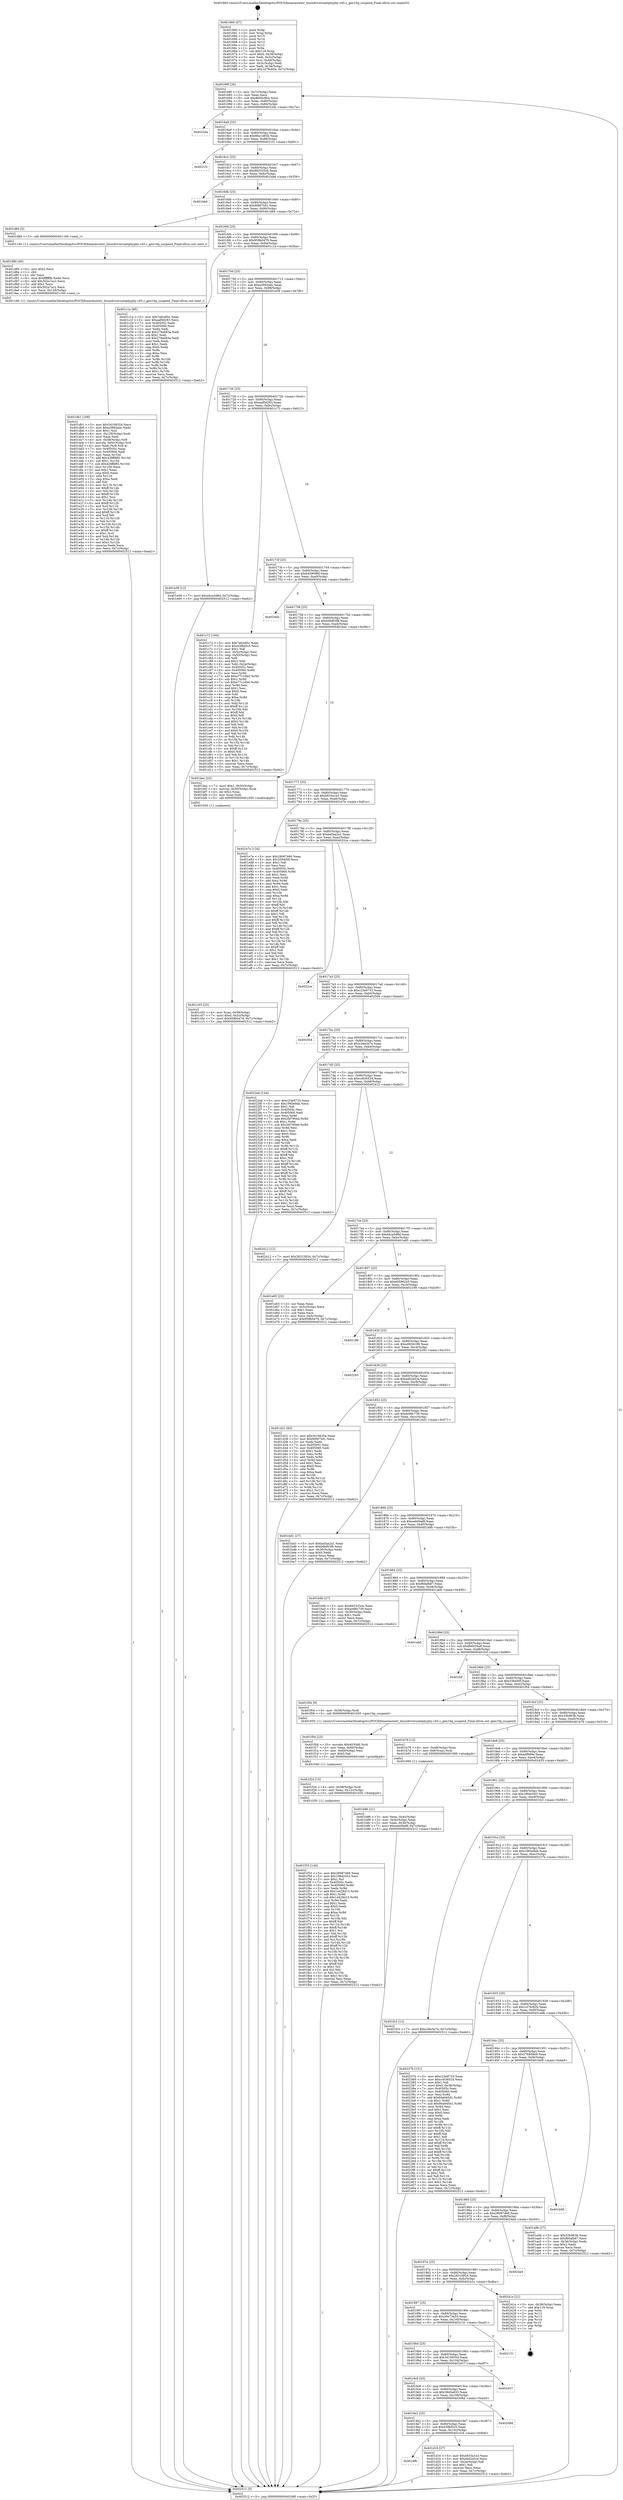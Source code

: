 digraph "0x401660" {
  label = "0x401660 (/mnt/c/Users/mathe/Desktop/tcc/POCII/binaries/extr_linuxdriversnetphyphy-c45.c_gen10g_suspend_Final-ollvm.out::main(0))"
  labelloc = "t"
  node[shape=record]

  Entry [label="",width=0.3,height=0.3,shape=circle,fillcolor=black,style=filled]
  "0x40168f" [label="{
     0x40168f [26]\l
     | [instrs]\l
     &nbsp;&nbsp;0x40168f \<+3\>: mov -0x7c(%rbp),%eax\l
     &nbsp;&nbsp;0x401692 \<+2\>: mov %eax,%ecx\l
     &nbsp;&nbsp;0x401694 \<+6\>: sub $0x8660c9b4,%ecx\l
     &nbsp;&nbsp;0x40169a \<+3\>: mov %eax,-0x80(%rbp)\l
     &nbsp;&nbsp;0x40169d \<+6\>: mov %ecx,-0x84(%rbp)\l
     &nbsp;&nbsp;0x4016a3 \<+6\>: je 00000000004022da \<main+0xc7a\>\l
  }"]
  "0x4022da" [label="{
     0x4022da\l
  }", style=dashed]
  "0x4016a9" [label="{
     0x4016a9 [25]\l
     | [instrs]\l
     &nbsp;&nbsp;0x4016a9 \<+5\>: jmp 00000000004016ae \<main+0x4e\>\l
     &nbsp;&nbsp;0x4016ae \<+3\>: mov -0x80(%rbp),%eax\l
     &nbsp;&nbsp;0x4016b1 \<+5\>: sub $0x86a1483b,%eax\l
     &nbsp;&nbsp;0x4016b6 \<+6\>: mov %eax,-0x88(%rbp)\l
     &nbsp;&nbsp;0x4016bc \<+6\>: je 00000000004021f1 \<main+0xb91\>\l
  }"]
  Exit [label="",width=0.3,height=0.3,shape=circle,fillcolor=black,style=filled,peripheries=2]
  "0x4021f1" [label="{
     0x4021f1\l
  }", style=dashed]
  "0x4016c2" [label="{
     0x4016c2 [25]\l
     | [instrs]\l
     &nbsp;&nbsp;0x4016c2 \<+5\>: jmp 00000000004016c7 \<main+0x67\>\l
     &nbsp;&nbsp;0x4016c7 \<+3\>: mov -0x80(%rbp),%eax\l
     &nbsp;&nbsp;0x4016ca \<+5\>: sub $0x893325cb,%eax\l
     &nbsp;&nbsp;0x4016cf \<+6\>: mov %eax,-0x8c(%rbp)\l
     &nbsp;&nbsp;0x4016d5 \<+6\>: je 0000000000401bb6 \<main+0x556\>\l
  }"]
  "0x401f33" [label="{
     0x401f33 [144]\l
     | [instrs]\l
     &nbsp;&nbsp;0x401f33 \<+5\>: mov $0x28087466,%eax\l
     &nbsp;&nbsp;0x401f38 \<+5\>: mov $0x186dc043,%esi\l
     &nbsp;&nbsp;0x401f3d \<+2\>: mov $0x1,%cl\l
     &nbsp;&nbsp;0x401f3f \<+7\>: mov 0x40505c,%edx\l
     &nbsp;&nbsp;0x401f46 \<+8\>: mov 0x405060,%r8d\l
     &nbsp;&nbsp;0x401f4e \<+3\>: mov %edx,%r9d\l
     &nbsp;&nbsp;0x401f51 \<+7\>: add $0x14428d15,%r9d\l
     &nbsp;&nbsp;0x401f58 \<+4\>: sub $0x1,%r9d\l
     &nbsp;&nbsp;0x401f5c \<+7\>: sub $0x14428d15,%r9d\l
     &nbsp;&nbsp;0x401f63 \<+4\>: imul %r9d,%edx\l
     &nbsp;&nbsp;0x401f67 \<+3\>: and $0x1,%edx\l
     &nbsp;&nbsp;0x401f6a \<+3\>: cmp $0x0,%edx\l
     &nbsp;&nbsp;0x401f6d \<+4\>: sete %r10b\l
     &nbsp;&nbsp;0x401f71 \<+4\>: cmp $0xa,%r8d\l
     &nbsp;&nbsp;0x401f75 \<+4\>: setl %r11b\l
     &nbsp;&nbsp;0x401f79 \<+3\>: mov %r10b,%bl\l
     &nbsp;&nbsp;0x401f7c \<+3\>: xor $0xff,%bl\l
     &nbsp;&nbsp;0x401f7f \<+3\>: mov %r11b,%r14b\l
     &nbsp;&nbsp;0x401f82 \<+4\>: xor $0xff,%r14b\l
     &nbsp;&nbsp;0x401f86 \<+3\>: xor $0x1,%cl\l
     &nbsp;&nbsp;0x401f89 \<+3\>: mov %bl,%r15b\l
     &nbsp;&nbsp;0x401f8c \<+4\>: and $0xff,%r15b\l
     &nbsp;&nbsp;0x401f90 \<+3\>: and %cl,%r10b\l
     &nbsp;&nbsp;0x401f93 \<+3\>: mov %r14b,%r12b\l
     &nbsp;&nbsp;0x401f96 \<+4\>: and $0xff,%r12b\l
     &nbsp;&nbsp;0x401f9a \<+3\>: and %cl,%r11b\l
     &nbsp;&nbsp;0x401f9d \<+3\>: or %r10b,%r15b\l
     &nbsp;&nbsp;0x401fa0 \<+3\>: or %r11b,%r12b\l
     &nbsp;&nbsp;0x401fa3 \<+3\>: xor %r12b,%r15b\l
     &nbsp;&nbsp;0x401fa6 \<+3\>: or %r14b,%bl\l
     &nbsp;&nbsp;0x401fa9 \<+3\>: xor $0xff,%bl\l
     &nbsp;&nbsp;0x401fac \<+3\>: or $0x1,%cl\l
     &nbsp;&nbsp;0x401faf \<+2\>: and %cl,%bl\l
     &nbsp;&nbsp;0x401fb1 \<+3\>: or %bl,%r15b\l
     &nbsp;&nbsp;0x401fb4 \<+4\>: test $0x1,%r15b\l
     &nbsp;&nbsp;0x401fb8 \<+3\>: cmovne %esi,%eax\l
     &nbsp;&nbsp;0x401fbb \<+3\>: mov %eax,-0x7c(%rbp)\l
     &nbsp;&nbsp;0x401fbe \<+5\>: jmp 0000000000402512 \<main+0xeb2\>\l
  }"]
  "0x401bb6" [label="{
     0x401bb6\l
  }", style=dashed]
  "0x4016db" [label="{
     0x4016db [25]\l
     | [instrs]\l
     &nbsp;&nbsp;0x4016db \<+5\>: jmp 00000000004016e0 \<main+0x80\>\l
     &nbsp;&nbsp;0x4016e0 \<+3\>: mov -0x80(%rbp),%eax\l
     &nbsp;&nbsp;0x4016e3 \<+5\>: sub $0x90fd75d1,%eax\l
     &nbsp;&nbsp;0x4016e8 \<+6\>: mov %eax,-0x90(%rbp)\l
     &nbsp;&nbsp;0x4016ee \<+6\>: je 0000000000401d84 \<main+0x724\>\l
  }"]
  "0x401f24" [label="{
     0x401f24 [15]\l
     | [instrs]\l
     &nbsp;&nbsp;0x401f24 \<+4\>: mov -0x58(%rbp),%rdi\l
     &nbsp;&nbsp;0x401f28 \<+6\>: mov %eax,-0x12c(%rbp)\l
     &nbsp;&nbsp;0x401f2e \<+5\>: call 0000000000401030 \<free@plt\>\l
     | [calls]\l
     &nbsp;&nbsp;0x401030 \{1\} (unknown)\l
  }"]
  "0x401d84" [label="{
     0x401d84 [5]\l
     | [instrs]\l
     &nbsp;&nbsp;0x401d84 \<+5\>: call 0000000000401160 \<next_i\>\l
     | [calls]\l
     &nbsp;&nbsp;0x401160 \{1\} (/mnt/c/Users/mathe/Desktop/tcc/POCII/binaries/extr_linuxdriversnetphyphy-c45.c_gen10g_suspend_Final-ollvm.out::next_i)\l
  }"]
  "0x4016f4" [label="{
     0x4016f4 [25]\l
     | [instrs]\l
     &nbsp;&nbsp;0x4016f4 \<+5\>: jmp 00000000004016f9 \<main+0x99\>\l
     &nbsp;&nbsp;0x4016f9 \<+3\>: mov -0x80(%rbp),%eax\l
     &nbsp;&nbsp;0x4016fc \<+5\>: sub $0x959b0479,%eax\l
     &nbsp;&nbsp;0x401701 \<+6\>: mov %eax,-0x94(%rbp)\l
     &nbsp;&nbsp;0x401707 \<+6\>: je 0000000000401c1a \<main+0x5ba\>\l
  }"]
  "0x401f0d" [label="{
     0x401f0d [23]\l
     | [instrs]\l
     &nbsp;&nbsp;0x401f0d \<+10\>: movabs $0x4030d6,%rdi\l
     &nbsp;&nbsp;0x401f17 \<+3\>: mov %eax,-0x60(%rbp)\l
     &nbsp;&nbsp;0x401f1a \<+3\>: mov -0x60(%rbp),%esi\l
     &nbsp;&nbsp;0x401f1d \<+2\>: mov $0x0,%al\l
     &nbsp;&nbsp;0x401f1f \<+5\>: call 0000000000401040 \<printf@plt\>\l
     | [calls]\l
     &nbsp;&nbsp;0x401040 \{1\} (unknown)\l
  }"]
  "0x401c1a" [label="{
     0x401c1a [88]\l
     | [instrs]\l
     &nbsp;&nbsp;0x401c1a \<+5\>: mov $0x7efce95c,%eax\l
     &nbsp;&nbsp;0x401c1f \<+5\>: mov $0xaaf0d283,%ecx\l
     &nbsp;&nbsp;0x401c24 \<+7\>: mov 0x40505c,%edx\l
     &nbsp;&nbsp;0x401c2b \<+7\>: mov 0x405060,%esi\l
     &nbsp;&nbsp;0x401c32 \<+2\>: mov %edx,%edi\l
     &nbsp;&nbsp;0x401c34 \<+6\>: add $0x279ab83a,%edi\l
     &nbsp;&nbsp;0x401c3a \<+3\>: sub $0x1,%edi\l
     &nbsp;&nbsp;0x401c3d \<+6\>: sub $0x279ab83a,%edi\l
     &nbsp;&nbsp;0x401c43 \<+3\>: imul %edi,%edx\l
     &nbsp;&nbsp;0x401c46 \<+3\>: and $0x1,%edx\l
     &nbsp;&nbsp;0x401c49 \<+3\>: cmp $0x0,%edx\l
     &nbsp;&nbsp;0x401c4c \<+4\>: sete %r8b\l
     &nbsp;&nbsp;0x401c50 \<+3\>: cmp $0xa,%esi\l
     &nbsp;&nbsp;0x401c53 \<+4\>: setl %r9b\l
     &nbsp;&nbsp;0x401c57 \<+3\>: mov %r8b,%r10b\l
     &nbsp;&nbsp;0x401c5a \<+3\>: and %r9b,%r10b\l
     &nbsp;&nbsp;0x401c5d \<+3\>: xor %r9b,%r8b\l
     &nbsp;&nbsp;0x401c60 \<+3\>: or %r8b,%r10b\l
     &nbsp;&nbsp;0x401c63 \<+4\>: test $0x1,%r10b\l
     &nbsp;&nbsp;0x401c67 \<+3\>: cmovne %ecx,%eax\l
     &nbsp;&nbsp;0x401c6a \<+3\>: mov %eax,-0x7c(%rbp)\l
     &nbsp;&nbsp;0x401c6d \<+5\>: jmp 0000000000402512 \<main+0xeb2\>\l
  }"]
  "0x40170d" [label="{
     0x40170d [25]\l
     | [instrs]\l
     &nbsp;&nbsp;0x40170d \<+5\>: jmp 0000000000401712 \<main+0xb2\>\l
     &nbsp;&nbsp;0x401712 \<+3\>: mov -0x80(%rbp),%eax\l
     &nbsp;&nbsp;0x401715 \<+5\>: sub $0xa3992edc,%eax\l
     &nbsp;&nbsp;0x40171a \<+6\>: mov %eax,-0x98(%rbp)\l
     &nbsp;&nbsp;0x401720 \<+6\>: je 0000000000401e59 \<main+0x7f9\>\l
  }"]
  "0x401db1" [label="{
     0x401db1 [168]\l
     | [instrs]\l
     &nbsp;&nbsp;0x401db1 \<+5\>: mov $0x34106354,%ecx\l
     &nbsp;&nbsp;0x401db6 \<+5\>: mov $0xa3992edc,%edx\l
     &nbsp;&nbsp;0x401dbb \<+3\>: mov $0x1,%sil\l
     &nbsp;&nbsp;0x401dbe \<+6\>: mov -0x128(%rbp),%edi\l
     &nbsp;&nbsp;0x401dc4 \<+3\>: imul %eax,%edi\l
     &nbsp;&nbsp;0x401dc7 \<+4\>: mov -0x58(%rbp),%r8\l
     &nbsp;&nbsp;0x401dcb \<+4\>: movslq -0x5c(%rbp),%r9\l
     &nbsp;&nbsp;0x401dcf \<+4\>: mov %edi,(%r8,%r9,4)\l
     &nbsp;&nbsp;0x401dd3 \<+7\>: mov 0x40505c,%eax\l
     &nbsp;&nbsp;0x401dda \<+7\>: mov 0x405060,%edi\l
     &nbsp;&nbsp;0x401de1 \<+3\>: mov %eax,%r10d\l
     &nbsp;&nbsp;0x401de4 \<+7\>: add $0x428ffd85,%r10d\l
     &nbsp;&nbsp;0x401deb \<+4\>: sub $0x1,%r10d\l
     &nbsp;&nbsp;0x401def \<+7\>: sub $0x428ffd85,%r10d\l
     &nbsp;&nbsp;0x401df6 \<+4\>: imul %r10d,%eax\l
     &nbsp;&nbsp;0x401dfa \<+3\>: and $0x1,%eax\l
     &nbsp;&nbsp;0x401dfd \<+3\>: cmp $0x0,%eax\l
     &nbsp;&nbsp;0x401e00 \<+4\>: sete %r11b\l
     &nbsp;&nbsp;0x401e04 \<+3\>: cmp $0xa,%edi\l
     &nbsp;&nbsp;0x401e07 \<+3\>: setl %bl\l
     &nbsp;&nbsp;0x401e0a \<+3\>: mov %r11b,%r14b\l
     &nbsp;&nbsp;0x401e0d \<+4\>: xor $0xff,%r14b\l
     &nbsp;&nbsp;0x401e11 \<+3\>: mov %bl,%r15b\l
     &nbsp;&nbsp;0x401e14 \<+4\>: xor $0xff,%r15b\l
     &nbsp;&nbsp;0x401e18 \<+4\>: xor $0x1,%sil\l
     &nbsp;&nbsp;0x401e1c \<+3\>: mov %r14b,%r12b\l
     &nbsp;&nbsp;0x401e1f \<+4\>: and $0xff,%r12b\l
     &nbsp;&nbsp;0x401e23 \<+3\>: and %sil,%r11b\l
     &nbsp;&nbsp;0x401e26 \<+3\>: mov %r15b,%r13b\l
     &nbsp;&nbsp;0x401e29 \<+4\>: and $0xff,%r13b\l
     &nbsp;&nbsp;0x401e2d \<+3\>: and %sil,%bl\l
     &nbsp;&nbsp;0x401e30 \<+3\>: or %r11b,%r12b\l
     &nbsp;&nbsp;0x401e33 \<+3\>: or %bl,%r13b\l
     &nbsp;&nbsp;0x401e36 \<+3\>: xor %r13b,%r12b\l
     &nbsp;&nbsp;0x401e39 \<+3\>: or %r15b,%r14b\l
     &nbsp;&nbsp;0x401e3c \<+4\>: xor $0xff,%r14b\l
     &nbsp;&nbsp;0x401e40 \<+4\>: or $0x1,%sil\l
     &nbsp;&nbsp;0x401e44 \<+3\>: and %sil,%r14b\l
     &nbsp;&nbsp;0x401e47 \<+3\>: or %r14b,%r12b\l
     &nbsp;&nbsp;0x401e4a \<+4\>: test $0x1,%r12b\l
     &nbsp;&nbsp;0x401e4e \<+3\>: cmovne %edx,%ecx\l
     &nbsp;&nbsp;0x401e51 \<+3\>: mov %ecx,-0x7c(%rbp)\l
     &nbsp;&nbsp;0x401e54 \<+5\>: jmp 0000000000402512 \<main+0xeb2\>\l
  }"]
  "0x401e59" [label="{
     0x401e59 [12]\l
     | [instrs]\l
     &nbsp;&nbsp;0x401e59 \<+7\>: movl $0xd4ca5d8d,-0x7c(%rbp)\l
     &nbsp;&nbsp;0x401e60 \<+5\>: jmp 0000000000402512 \<main+0xeb2\>\l
  }"]
  "0x401726" [label="{
     0x401726 [25]\l
     | [instrs]\l
     &nbsp;&nbsp;0x401726 \<+5\>: jmp 000000000040172b \<main+0xcb\>\l
     &nbsp;&nbsp;0x40172b \<+3\>: mov -0x80(%rbp),%eax\l
     &nbsp;&nbsp;0x40172e \<+5\>: sub $0xaaf0d283,%eax\l
     &nbsp;&nbsp;0x401733 \<+6\>: mov %eax,-0x9c(%rbp)\l
     &nbsp;&nbsp;0x401739 \<+6\>: je 0000000000401c72 \<main+0x612\>\l
  }"]
  "0x401d89" [label="{
     0x401d89 [40]\l
     | [instrs]\l
     &nbsp;&nbsp;0x401d89 \<+5\>: mov $0x2,%ecx\l
     &nbsp;&nbsp;0x401d8e \<+1\>: cltd\l
     &nbsp;&nbsp;0x401d8f \<+2\>: idiv %ecx\l
     &nbsp;&nbsp;0x401d91 \<+6\>: imul $0xfffffffe,%edx,%ecx\l
     &nbsp;&nbsp;0x401d97 \<+6\>: add $0x302a7ac2,%ecx\l
     &nbsp;&nbsp;0x401d9d \<+3\>: add $0x1,%ecx\l
     &nbsp;&nbsp;0x401da0 \<+6\>: sub $0x302a7ac2,%ecx\l
     &nbsp;&nbsp;0x401da6 \<+6\>: mov %ecx,-0x128(%rbp)\l
     &nbsp;&nbsp;0x401dac \<+5\>: call 0000000000401160 \<next_i\>\l
     | [calls]\l
     &nbsp;&nbsp;0x401160 \{1\} (/mnt/c/Users/mathe/Desktop/tcc/POCII/binaries/extr_linuxdriversnetphyphy-c45.c_gen10g_suspend_Final-ollvm.out::next_i)\l
  }"]
  "0x401c72" [label="{
     0x401c72 [164]\l
     | [instrs]\l
     &nbsp;&nbsp;0x401c72 \<+5\>: mov $0x7efce95c,%eax\l
     &nbsp;&nbsp;0x401c77 \<+5\>: mov $0x43f8d5c5,%ecx\l
     &nbsp;&nbsp;0x401c7c \<+2\>: mov $0x1,%dl\l
     &nbsp;&nbsp;0x401c7e \<+3\>: mov -0x5c(%rbp),%esi\l
     &nbsp;&nbsp;0x401c81 \<+3\>: cmp -0x50(%rbp),%esi\l
     &nbsp;&nbsp;0x401c84 \<+4\>: setl %dil\l
     &nbsp;&nbsp;0x401c88 \<+4\>: and $0x1,%dil\l
     &nbsp;&nbsp;0x401c8c \<+4\>: mov %dil,-0x2a(%rbp)\l
     &nbsp;&nbsp;0x401c90 \<+7\>: mov 0x40505c,%esi\l
     &nbsp;&nbsp;0x401c97 \<+8\>: mov 0x405060,%r8d\l
     &nbsp;&nbsp;0x401c9f \<+3\>: mov %esi,%r9d\l
     &nbsp;&nbsp;0x401ca2 \<+7\>: add $0xe77c16b0,%r9d\l
     &nbsp;&nbsp;0x401ca9 \<+4\>: sub $0x1,%r9d\l
     &nbsp;&nbsp;0x401cad \<+7\>: sub $0xe77c16b0,%r9d\l
     &nbsp;&nbsp;0x401cb4 \<+4\>: imul %r9d,%esi\l
     &nbsp;&nbsp;0x401cb8 \<+3\>: and $0x1,%esi\l
     &nbsp;&nbsp;0x401cbb \<+3\>: cmp $0x0,%esi\l
     &nbsp;&nbsp;0x401cbe \<+4\>: sete %dil\l
     &nbsp;&nbsp;0x401cc2 \<+4\>: cmp $0xa,%r8d\l
     &nbsp;&nbsp;0x401cc6 \<+4\>: setl %r10b\l
     &nbsp;&nbsp;0x401cca \<+3\>: mov %dil,%r11b\l
     &nbsp;&nbsp;0x401ccd \<+4\>: xor $0xff,%r11b\l
     &nbsp;&nbsp;0x401cd1 \<+3\>: mov %r10b,%bl\l
     &nbsp;&nbsp;0x401cd4 \<+3\>: xor $0xff,%bl\l
     &nbsp;&nbsp;0x401cd7 \<+3\>: xor $0x0,%dl\l
     &nbsp;&nbsp;0x401cda \<+3\>: mov %r11b,%r14b\l
     &nbsp;&nbsp;0x401cdd \<+4\>: and $0x0,%r14b\l
     &nbsp;&nbsp;0x401ce1 \<+3\>: and %dl,%dil\l
     &nbsp;&nbsp;0x401ce4 \<+3\>: mov %bl,%r15b\l
     &nbsp;&nbsp;0x401ce7 \<+4\>: and $0x0,%r15b\l
     &nbsp;&nbsp;0x401ceb \<+3\>: and %dl,%r10b\l
     &nbsp;&nbsp;0x401cee \<+3\>: or %dil,%r14b\l
     &nbsp;&nbsp;0x401cf1 \<+3\>: or %r10b,%r15b\l
     &nbsp;&nbsp;0x401cf4 \<+3\>: xor %r15b,%r14b\l
     &nbsp;&nbsp;0x401cf7 \<+3\>: or %bl,%r11b\l
     &nbsp;&nbsp;0x401cfa \<+4\>: xor $0xff,%r11b\l
     &nbsp;&nbsp;0x401cfe \<+3\>: or $0x0,%dl\l
     &nbsp;&nbsp;0x401d01 \<+3\>: and %dl,%r11b\l
     &nbsp;&nbsp;0x401d04 \<+3\>: or %r11b,%r14b\l
     &nbsp;&nbsp;0x401d07 \<+4\>: test $0x1,%r14b\l
     &nbsp;&nbsp;0x401d0b \<+3\>: cmovne %ecx,%eax\l
     &nbsp;&nbsp;0x401d0e \<+3\>: mov %eax,-0x7c(%rbp)\l
     &nbsp;&nbsp;0x401d11 \<+5\>: jmp 0000000000402512 \<main+0xeb2\>\l
  }"]
  "0x40173f" [label="{
     0x40173f [25]\l
     | [instrs]\l
     &nbsp;&nbsp;0x40173f \<+5\>: jmp 0000000000401744 \<main+0xe4\>\l
     &nbsp;&nbsp;0x401744 \<+3\>: mov -0x80(%rbp),%eax\l
     &nbsp;&nbsp;0x401747 \<+5\>: sub $0xb43909fd,%eax\l
     &nbsp;&nbsp;0x40174c \<+6\>: mov %eax,-0xa0(%rbp)\l
     &nbsp;&nbsp;0x401752 \<+6\>: je 00000000004024eb \<main+0xe8b\>\l
  }"]
  "0x4019fb" [label="{
     0x4019fb\l
  }", style=dashed]
  "0x4024eb" [label="{
     0x4024eb\l
  }", style=dashed]
  "0x401758" [label="{
     0x401758 [25]\l
     | [instrs]\l
     &nbsp;&nbsp;0x401758 \<+5\>: jmp 000000000040175d \<main+0xfd\>\l
     &nbsp;&nbsp;0x40175d \<+3\>: mov -0x80(%rbp),%eax\l
     &nbsp;&nbsp;0x401760 \<+5\>: sub $0xb6bf03f8,%eax\l
     &nbsp;&nbsp;0x401765 \<+6\>: mov %eax,-0xa4(%rbp)\l
     &nbsp;&nbsp;0x40176b \<+6\>: je 0000000000401bec \<main+0x58c\>\l
  }"]
  "0x401d16" [label="{
     0x401d16 [27]\l
     | [instrs]\l
     &nbsp;&nbsp;0x401d16 \<+5\>: mov $0xb933a1e3,%eax\l
     &nbsp;&nbsp;0x401d1b \<+5\>: mov $0xed42e5ce,%ecx\l
     &nbsp;&nbsp;0x401d20 \<+3\>: mov -0x2a(%rbp),%dl\l
     &nbsp;&nbsp;0x401d23 \<+3\>: test $0x1,%dl\l
     &nbsp;&nbsp;0x401d26 \<+3\>: cmovne %ecx,%eax\l
     &nbsp;&nbsp;0x401d29 \<+3\>: mov %eax,-0x7c(%rbp)\l
     &nbsp;&nbsp;0x401d2c \<+5\>: jmp 0000000000402512 \<main+0xeb2\>\l
  }"]
  "0x401bec" [label="{
     0x401bec [23]\l
     | [instrs]\l
     &nbsp;&nbsp;0x401bec \<+7\>: movl $0x1,-0x50(%rbp)\l
     &nbsp;&nbsp;0x401bf3 \<+4\>: movslq -0x50(%rbp),%rax\l
     &nbsp;&nbsp;0x401bf7 \<+4\>: shl $0x2,%rax\l
     &nbsp;&nbsp;0x401bfb \<+3\>: mov %rax,%rdi\l
     &nbsp;&nbsp;0x401bfe \<+5\>: call 0000000000401050 \<malloc@plt\>\l
     | [calls]\l
     &nbsp;&nbsp;0x401050 \{1\} (unknown)\l
  }"]
  "0x401771" [label="{
     0x401771 [25]\l
     | [instrs]\l
     &nbsp;&nbsp;0x401771 \<+5\>: jmp 0000000000401776 \<main+0x116\>\l
     &nbsp;&nbsp;0x401776 \<+3\>: mov -0x80(%rbp),%eax\l
     &nbsp;&nbsp;0x401779 \<+5\>: sub $0xb933a1e3,%eax\l
     &nbsp;&nbsp;0x40177e \<+6\>: mov %eax,-0xa8(%rbp)\l
     &nbsp;&nbsp;0x401784 \<+6\>: je 0000000000401e7e \<main+0x81e\>\l
  }"]
  "0x4019e2" [label="{
     0x4019e2 [25]\l
     | [instrs]\l
     &nbsp;&nbsp;0x4019e2 \<+5\>: jmp 00000000004019e7 \<main+0x387\>\l
     &nbsp;&nbsp;0x4019e7 \<+3\>: mov -0x80(%rbp),%eax\l
     &nbsp;&nbsp;0x4019ea \<+5\>: sub $0x43f8d5c5,%eax\l
     &nbsp;&nbsp;0x4019ef \<+6\>: mov %eax,-0x10c(%rbp)\l
     &nbsp;&nbsp;0x4019f5 \<+6\>: je 0000000000401d16 \<main+0x6b6\>\l
  }"]
  "0x401e7e" [label="{
     0x401e7e [134]\l
     | [instrs]\l
     &nbsp;&nbsp;0x401e7e \<+5\>: mov $0x28087466,%eax\l
     &nbsp;&nbsp;0x401e83 \<+5\>: mov $0x338400f,%ecx\l
     &nbsp;&nbsp;0x401e88 \<+2\>: mov $0x1,%dl\l
     &nbsp;&nbsp;0x401e8a \<+2\>: xor %esi,%esi\l
     &nbsp;&nbsp;0x401e8c \<+7\>: mov 0x40505c,%edi\l
     &nbsp;&nbsp;0x401e93 \<+8\>: mov 0x405060,%r8d\l
     &nbsp;&nbsp;0x401e9b \<+3\>: sub $0x1,%esi\l
     &nbsp;&nbsp;0x401e9e \<+3\>: mov %edi,%r9d\l
     &nbsp;&nbsp;0x401ea1 \<+3\>: add %esi,%r9d\l
     &nbsp;&nbsp;0x401ea4 \<+4\>: imul %r9d,%edi\l
     &nbsp;&nbsp;0x401ea8 \<+3\>: and $0x1,%edi\l
     &nbsp;&nbsp;0x401eab \<+3\>: cmp $0x0,%edi\l
     &nbsp;&nbsp;0x401eae \<+4\>: sete %r10b\l
     &nbsp;&nbsp;0x401eb2 \<+4\>: cmp $0xa,%r8d\l
     &nbsp;&nbsp;0x401eb6 \<+4\>: setl %r11b\l
     &nbsp;&nbsp;0x401eba \<+3\>: mov %r10b,%bl\l
     &nbsp;&nbsp;0x401ebd \<+3\>: xor $0xff,%bl\l
     &nbsp;&nbsp;0x401ec0 \<+3\>: mov %r11b,%r14b\l
     &nbsp;&nbsp;0x401ec3 \<+4\>: xor $0xff,%r14b\l
     &nbsp;&nbsp;0x401ec7 \<+3\>: xor $0x1,%dl\l
     &nbsp;&nbsp;0x401eca \<+3\>: mov %bl,%r15b\l
     &nbsp;&nbsp;0x401ecd \<+4\>: and $0xff,%r15b\l
     &nbsp;&nbsp;0x401ed1 \<+3\>: and %dl,%r10b\l
     &nbsp;&nbsp;0x401ed4 \<+3\>: mov %r14b,%r12b\l
     &nbsp;&nbsp;0x401ed7 \<+4\>: and $0xff,%r12b\l
     &nbsp;&nbsp;0x401edb \<+3\>: and %dl,%r11b\l
     &nbsp;&nbsp;0x401ede \<+3\>: or %r10b,%r15b\l
     &nbsp;&nbsp;0x401ee1 \<+3\>: or %r11b,%r12b\l
     &nbsp;&nbsp;0x401ee4 \<+3\>: xor %r12b,%r15b\l
     &nbsp;&nbsp;0x401ee7 \<+3\>: or %r14b,%bl\l
     &nbsp;&nbsp;0x401eea \<+3\>: xor $0xff,%bl\l
     &nbsp;&nbsp;0x401eed \<+3\>: or $0x1,%dl\l
     &nbsp;&nbsp;0x401ef0 \<+2\>: and %dl,%bl\l
     &nbsp;&nbsp;0x401ef2 \<+3\>: or %bl,%r15b\l
     &nbsp;&nbsp;0x401ef5 \<+4\>: test $0x1,%r15b\l
     &nbsp;&nbsp;0x401ef9 \<+3\>: cmovne %ecx,%eax\l
     &nbsp;&nbsp;0x401efc \<+3\>: mov %eax,-0x7c(%rbp)\l
     &nbsp;&nbsp;0x401eff \<+5\>: jmp 0000000000402512 \<main+0xeb2\>\l
  }"]
  "0x40178a" [label="{
     0x40178a [25]\l
     | [instrs]\l
     &nbsp;&nbsp;0x40178a \<+5\>: jmp 000000000040178f \<main+0x12f\>\l
     &nbsp;&nbsp;0x40178f \<+3\>: mov -0x80(%rbp),%eax\l
     &nbsp;&nbsp;0x401792 \<+5\>: sub $0xba5aa2a1,%eax\l
     &nbsp;&nbsp;0x401797 \<+6\>: mov %eax,-0xac(%rbp)\l
     &nbsp;&nbsp;0x40179d \<+6\>: je 00000000004022ce \<main+0xc6e\>\l
  }"]
  "0x40208d" [label="{
     0x40208d\l
  }", style=dashed]
  "0x4022ce" [label="{
     0x4022ce\l
  }", style=dashed]
  "0x4017a3" [label="{
     0x4017a3 [25]\l
     | [instrs]\l
     &nbsp;&nbsp;0x4017a3 \<+5\>: jmp 00000000004017a8 \<main+0x148\>\l
     &nbsp;&nbsp;0x4017a8 \<+3\>: mov -0x80(%rbp),%eax\l
     &nbsp;&nbsp;0x4017ab \<+5\>: sub $0xc23e9733,%eax\l
     &nbsp;&nbsp;0x4017b0 \<+6\>: mov %eax,-0xb0(%rbp)\l
     &nbsp;&nbsp;0x4017b6 \<+6\>: je 0000000000402504 \<main+0xea4\>\l
  }"]
  "0x4019c9" [label="{
     0x4019c9 [25]\l
     | [instrs]\l
     &nbsp;&nbsp;0x4019c9 \<+5\>: jmp 00000000004019ce \<main+0x36e\>\l
     &nbsp;&nbsp;0x4019ce \<+3\>: mov -0x80(%rbp),%eax\l
     &nbsp;&nbsp;0x4019d1 \<+5\>: sub $0x3845a633,%eax\l
     &nbsp;&nbsp;0x4019d6 \<+6\>: mov %eax,-0x108(%rbp)\l
     &nbsp;&nbsp;0x4019dc \<+6\>: je 000000000040208d \<main+0xa2d\>\l
  }"]
  "0x402504" [label="{
     0x402504\l
  }", style=dashed]
  "0x4017bc" [label="{
     0x4017bc [25]\l
     | [instrs]\l
     &nbsp;&nbsp;0x4017bc \<+5\>: jmp 00000000004017c1 \<main+0x161\>\l
     &nbsp;&nbsp;0x4017c1 \<+3\>: mov -0x80(%rbp),%eax\l
     &nbsp;&nbsp;0x4017c4 \<+5\>: sub $0xc26e3a7e,%eax\l
     &nbsp;&nbsp;0x4017c9 \<+6\>: mov %eax,-0xb4(%rbp)\l
     &nbsp;&nbsp;0x4017cf \<+6\>: je 00000000004022eb \<main+0xc8b\>\l
  }"]
  "0x402457" [label="{
     0x402457\l
  }", style=dashed]
  "0x4022eb" [label="{
     0x4022eb [144]\l
     | [instrs]\l
     &nbsp;&nbsp;0x4022eb \<+5\>: mov $0xc23e9733,%eax\l
     &nbsp;&nbsp;0x4022f0 \<+5\>: mov $0x1965e9ab,%ecx\l
     &nbsp;&nbsp;0x4022f5 \<+2\>: mov $0x1,%dl\l
     &nbsp;&nbsp;0x4022f7 \<+7\>: mov 0x40505c,%esi\l
     &nbsp;&nbsp;0x4022fe \<+7\>: mov 0x405060,%edi\l
     &nbsp;&nbsp;0x402305 \<+3\>: mov %esi,%r8d\l
     &nbsp;&nbsp;0x402308 \<+7\>: add $0x2fd790eb,%r8d\l
     &nbsp;&nbsp;0x40230f \<+4\>: sub $0x1,%r8d\l
     &nbsp;&nbsp;0x402313 \<+7\>: sub $0x2fd790eb,%r8d\l
     &nbsp;&nbsp;0x40231a \<+4\>: imul %r8d,%esi\l
     &nbsp;&nbsp;0x40231e \<+3\>: and $0x1,%esi\l
     &nbsp;&nbsp;0x402321 \<+3\>: cmp $0x0,%esi\l
     &nbsp;&nbsp;0x402324 \<+4\>: sete %r9b\l
     &nbsp;&nbsp;0x402328 \<+3\>: cmp $0xa,%edi\l
     &nbsp;&nbsp;0x40232b \<+4\>: setl %r10b\l
     &nbsp;&nbsp;0x40232f \<+3\>: mov %r9b,%r11b\l
     &nbsp;&nbsp;0x402332 \<+4\>: xor $0xff,%r11b\l
     &nbsp;&nbsp;0x402336 \<+3\>: mov %r10b,%bl\l
     &nbsp;&nbsp;0x402339 \<+3\>: xor $0xff,%bl\l
     &nbsp;&nbsp;0x40233c \<+3\>: xor $0x1,%dl\l
     &nbsp;&nbsp;0x40233f \<+3\>: mov %r11b,%r14b\l
     &nbsp;&nbsp;0x402342 \<+4\>: and $0xff,%r14b\l
     &nbsp;&nbsp;0x402346 \<+3\>: and %dl,%r9b\l
     &nbsp;&nbsp;0x402349 \<+3\>: mov %bl,%r15b\l
     &nbsp;&nbsp;0x40234c \<+4\>: and $0xff,%r15b\l
     &nbsp;&nbsp;0x402350 \<+3\>: and %dl,%r10b\l
     &nbsp;&nbsp;0x402353 \<+3\>: or %r9b,%r14b\l
     &nbsp;&nbsp;0x402356 \<+3\>: or %r10b,%r15b\l
     &nbsp;&nbsp;0x402359 \<+3\>: xor %r15b,%r14b\l
     &nbsp;&nbsp;0x40235c \<+3\>: or %bl,%r11b\l
     &nbsp;&nbsp;0x40235f \<+4\>: xor $0xff,%r11b\l
     &nbsp;&nbsp;0x402363 \<+3\>: or $0x1,%dl\l
     &nbsp;&nbsp;0x402366 \<+3\>: and %dl,%r11b\l
     &nbsp;&nbsp;0x402369 \<+3\>: or %r11b,%r14b\l
     &nbsp;&nbsp;0x40236c \<+4\>: test $0x1,%r14b\l
     &nbsp;&nbsp;0x402370 \<+3\>: cmovne %ecx,%eax\l
     &nbsp;&nbsp;0x402373 \<+3\>: mov %eax,-0x7c(%rbp)\l
     &nbsp;&nbsp;0x402376 \<+5\>: jmp 0000000000402512 \<main+0xeb2\>\l
  }"]
  "0x4017d5" [label="{
     0x4017d5 [25]\l
     | [instrs]\l
     &nbsp;&nbsp;0x4017d5 \<+5\>: jmp 00000000004017da \<main+0x17a\>\l
     &nbsp;&nbsp;0x4017da \<+3\>: mov -0x80(%rbp),%eax\l
     &nbsp;&nbsp;0x4017dd \<+5\>: sub $0xcc636524,%eax\l
     &nbsp;&nbsp;0x4017e2 \<+6\>: mov %eax,-0xb8(%rbp)\l
     &nbsp;&nbsp;0x4017e8 \<+6\>: je 0000000000402412 \<main+0xdb2\>\l
  }"]
  "0x4019b0" [label="{
     0x4019b0 [25]\l
     | [instrs]\l
     &nbsp;&nbsp;0x4019b0 \<+5\>: jmp 00000000004019b5 \<main+0x355\>\l
     &nbsp;&nbsp;0x4019b5 \<+3\>: mov -0x80(%rbp),%eax\l
     &nbsp;&nbsp;0x4019b8 \<+5\>: sub $0x34106354,%eax\l
     &nbsp;&nbsp;0x4019bd \<+6\>: mov %eax,-0x104(%rbp)\l
     &nbsp;&nbsp;0x4019c3 \<+6\>: je 0000000000402457 \<main+0xdf7\>\l
  }"]
  "0x402412" [label="{
     0x402412 [12]\l
     | [instrs]\l
     &nbsp;&nbsp;0x402412 \<+7\>: movl $0x28315824,-0x7c(%rbp)\l
     &nbsp;&nbsp;0x402419 \<+5\>: jmp 0000000000402512 \<main+0xeb2\>\l
  }"]
  "0x4017ee" [label="{
     0x4017ee [25]\l
     | [instrs]\l
     &nbsp;&nbsp;0x4017ee \<+5\>: jmp 00000000004017f3 \<main+0x193\>\l
     &nbsp;&nbsp;0x4017f3 \<+3\>: mov -0x80(%rbp),%eax\l
     &nbsp;&nbsp;0x4017f6 \<+5\>: sub $0xd4ca5d8d,%eax\l
     &nbsp;&nbsp;0x4017fb \<+6\>: mov %eax,-0xbc(%rbp)\l
     &nbsp;&nbsp;0x401801 \<+6\>: je 0000000000401e65 \<main+0x805\>\l
  }"]
  "0x402131" [label="{
     0x402131\l
  }", style=dashed]
  "0x401e65" [label="{
     0x401e65 [25]\l
     | [instrs]\l
     &nbsp;&nbsp;0x401e65 \<+2\>: xor %eax,%eax\l
     &nbsp;&nbsp;0x401e67 \<+3\>: mov -0x5c(%rbp),%ecx\l
     &nbsp;&nbsp;0x401e6a \<+3\>: sub $0x1,%eax\l
     &nbsp;&nbsp;0x401e6d \<+2\>: sub %eax,%ecx\l
     &nbsp;&nbsp;0x401e6f \<+3\>: mov %ecx,-0x5c(%rbp)\l
     &nbsp;&nbsp;0x401e72 \<+7\>: movl $0x959b0479,-0x7c(%rbp)\l
     &nbsp;&nbsp;0x401e79 \<+5\>: jmp 0000000000402512 \<main+0xeb2\>\l
  }"]
  "0x401807" [label="{
     0x401807 [25]\l
     | [instrs]\l
     &nbsp;&nbsp;0x401807 \<+5\>: jmp 000000000040180c \<main+0x1ac\>\l
     &nbsp;&nbsp;0x40180c \<+3\>: mov -0x80(%rbp),%eax\l
     &nbsp;&nbsp;0x40180f \<+5\>: sub $0xe05962e5,%eax\l
     &nbsp;&nbsp;0x401814 \<+6\>: mov %eax,-0xc0(%rbp)\l
     &nbsp;&nbsp;0x40181a \<+6\>: je 0000000000402199 \<main+0xb39\>\l
  }"]
  "0x401997" [label="{
     0x401997 [25]\l
     | [instrs]\l
     &nbsp;&nbsp;0x401997 \<+5\>: jmp 000000000040199c \<main+0x33c\>\l
     &nbsp;&nbsp;0x40199c \<+3\>: mov -0x80(%rbp),%eax\l
     &nbsp;&nbsp;0x40199f \<+5\>: sub $0x30e73b33,%eax\l
     &nbsp;&nbsp;0x4019a4 \<+6\>: mov %eax,-0x100(%rbp)\l
     &nbsp;&nbsp;0x4019aa \<+6\>: je 0000000000402131 \<main+0xad1\>\l
  }"]
  "0x402199" [label="{
     0x402199\l
  }", style=dashed]
  "0x401820" [label="{
     0x401820 [25]\l
     | [instrs]\l
     &nbsp;&nbsp;0x401820 \<+5\>: jmp 0000000000401825 \<main+0x1c5\>\l
     &nbsp;&nbsp;0x401825 \<+3\>: mov -0x80(%rbp),%eax\l
     &nbsp;&nbsp;0x401828 \<+5\>: sub $0xe0656189,%eax\l
     &nbsp;&nbsp;0x40182d \<+6\>: mov %eax,-0xc4(%rbp)\l
     &nbsp;&nbsp;0x401833 \<+6\>: je 0000000000402293 \<main+0xc33\>\l
  }"]
  "0x40241e" [label="{
     0x40241e [21]\l
     | [instrs]\l
     &nbsp;&nbsp;0x40241e \<+3\>: mov -0x38(%rbp),%eax\l
     &nbsp;&nbsp;0x402421 \<+7\>: add $0x118,%rsp\l
     &nbsp;&nbsp;0x402428 \<+1\>: pop %rbx\l
     &nbsp;&nbsp;0x402429 \<+2\>: pop %r12\l
     &nbsp;&nbsp;0x40242b \<+2\>: pop %r13\l
     &nbsp;&nbsp;0x40242d \<+2\>: pop %r14\l
     &nbsp;&nbsp;0x40242f \<+2\>: pop %r15\l
     &nbsp;&nbsp;0x402431 \<+1\>: pop %rbp\l
     &nbsp;&nbsp;0x402432 \<+1\>: ret\l
  }"]
  "0x402293" [label="{
     0x402293\l
  }", style=dashed]
  "0x401839" [label="{
     0x401839 [25]\l
     | [instrs]\l
     &nbsp;&nbsp;0x401839 \<+5\>: jmp 000000000040183e \<main+0x1de\>\l
     &nbsp;&nbsp;0x40183e \<+3\>: mov -0x80(%rbp),%eax\l
     &nbsp;&nbsp;0x401841 \<+5\>: sub $0xed42e5ce,%eax\l
     &nbsp;&nbsp;0x401846 \<+6\>: mov %eax,-0xc8(%rbp)\l
     &nbsp;&nbsp;0x40184c \<+6\>: je 0000000000401d31 \<main+0x6d1\>\l
  }"]
  "0x40197e" [label="{
     0x40197e [25]\l
     | [instrs]\l
     &nbsp;&nbsp;0x40197e \<+5\>: jmp 0000000000401983 \<main+0x323\>\l
     &nbsp;&nbsp;0x401983 \<+3\>: mov -0x80(%rbp),%eax\l
     &nbsp;&nbsp;0x401986 \<+5\>: sub $0x28315824,%eax\l
     &nbsp;&nbsp;0x40198b \<+6\>: mov %eax,-0xfc(%rbp)\l
     &nbsp;&nbsp;0x401991 \<+6\>: je 000000000040241e \<main+0xdbe\>\l
  }"]
  "0x401d31" [label="{
     0x401d31 [83]\l
     | [instrs]\l
     &nbsp;&nbsp;0x401d31 \<+5\>: mov $0x34106354,%eax\l
     &nbsp;&nbsp;0x401d36 \<+5\>: mov $0x90fd75d1,%ecx\l
     &nbsp;&nbsp;0x401d3b \<+2\>: xor %edx,%edx\l
     &nbsp;&nbsp;0x401d3d \<+7\>: mov 0x40505c,%esi\l
     &nbsp;&nbsp;0x401d44 \<+7\>: mov 0x405060,%edi\l
     &nbsp;&nbsp;0x401d4b \<+3\>: sub $0x1,%edx\l
     &nbsp;&nbsp;0x401d4e \<+3\>: mov %esi,%r8d\l
     &nbsp;&nbsp;0x401d51 \<+3\>: add %edx,%r8d\l
     &nbsp;&nbsp;0x401d54 \<+4\>: imul %r8d,%esi\l
     &nbsp;&nbsp;0x401d58 \<+3\>: and $0x1,%esi\l
     &nbsp;&nbsp;0x401d5b \<+3\>: cmp $0x0,%esi\l
     &nbsp;&nbsp;0x401d5e \<+4\>: sete %r9b\l
     &nbsp;&nbsp;0x401d62 \<+3\>: cmp $0xa,%edi\l
     &nbsp;&nbsp;0x401d65 \<+4\>: setl %r10b\l
     &nbsp;&nbsp;0x401d69 \<+3\>: mov %r9b,%r11b\l
     &nbsp;&nbsp;0x401d6c \<+3\>: and %r10b,%r11b\l
     &nbsp;&nbsp;0x401d6f \<+3\>: xor %r10b,%r9b\l
     &nbsp;&nbsp;0x401d72 \<+3\>: or %r9b,%r11b\l
     &nbsp;&nbsp;0x401d75 \<+4\>: test $0x1,%r11b\l
     &nbsp;&nbsp;0x401d79 \<+3\>: cmovne %ecx,%eax\l
     &nbsp;&nbsp;0x401d7c \<+3\>: mov %eax,-0x7c(%rbp)\l
     &nbsp;&nbsp;0x401d7f \<+5\>: jmp 0000000000402512 \<main+0xeb2\>\l
  }"]
  "0x401852" [label="{
     0x401852 [25]\l
     | [instrs]\l
     &nbsp;&nbsp;0x401852 \<+5\>: jmp 0000000000401857 \<main+0x1f7\>\l
     &nbsp;&nbsp;0x401857 \<+3\>: mov -0x80(%rbp),%eax\l
     &nbsp;&nbsp;0x40185a \<+5\>: sub $0xee98c739,%eax\l
     &nbsp;&nbsp;0x40185f \<+6\>: mov %eax,-0xcc(%rbp)\l
     &nbsp;&nbsp;0x401865 \<+6\>: je 0000000000401bd1 \<main+0x571\>\l
  }"]
  "0x4024a4" [label="{
     0x4024a4\l
  }", style=dashed]
  "0x401bd1" [label="{
     0x401bd1 [27]\l
     | [instrs]\l
     &nbsp;&nbsp;0x401bd1 \<+5\>: mov $0xba5aa2a1,%eax\l
     &nbsp;&nbsp;0x401bd6 \<+5\>: mov $0xb6bf03f8,%ecx\l
     &nbsp;&nbsp;0x401bdb \<+3\>: mov -0x30(%rbp),%edx\l
     &nbsp;&nbsp;0x401bde \<+3\>: cmp $0x0,%edx\l
     &nbsp;&nbsp;0x401be1 \<+3\>: cmove %ecx,%eax\l
     &nbsp;&nbsp;0x401be4 \<+3\>: mov %eax,-0x7c(%rbp)\l
     &nbsp;&nbsp;0x401be7 \<+5\>: jmp 0000000000402512 \<main+0xeb2\>\l
  }"]
  "0x40186b" [label="{
     0x40186b [25]\l
     | [instrs]\l
     &nbsp;&nbsp;0x40186b \<+5\>: jmp 0000000000401870 \<main+0x210\>\l
     &nbsp;&nbsp;0x401870 \<+3\>: mov -0x80(%rbp),%eax\l
     &nbsp;&nbsp;0x401873 \<+5\>: sub $0xeeb09a8f,%eax\l
     &nbsp;&nbsp;0x401878 \<+6\>: mov %eax,-0xd0(%rbp)\l
     &nbsp;&nbsp;0x40187e \<+6\>: je 0000000000401b9b \<main+0x53b\>\l
  }"]
  "0x401965" [label="{
     0x401965 [25]\l
     | [instrs]\l
     &nbsp;&nbsp;0x401965 \<+5\>: jmp 000000000040196a \<main+0x30a\>\l
     &nbsp;&nbsp;0x40196a \<+3\>: mov -0x80(%rbp),%eax\l
     &nbsp;&nbsp;0x40196d \<+5\>: sub $0x28087466,%eax\l
     &nbsp;&nbsp;0x401972 \<+6\>: mov %eax,-0xf8(%rbp)\l
     &nbsp;&nbsp;0x401978 \<+6\>: je 00000000004024a4 \<main+0xe44\>\l
  }"]
  "0x401b9b" [label="{
     0x401b9b [27]\l
     | [instrs]\l
     &nbsp;&nbsp;0x401b9b \<+5\>: mov $0x893325cb,%eax\l
     &nbsp;&nbsp;0x401ba0 \<+5\>: mov $0xee98c739,%ecx\l
     &nbsp;&nbsp;0x401ba5 \<+3\>: mov -0x30(%rbp),%edx\l
     &nbsp;&nbsp;0x401ba8 \<+3\>: cmp $0x1,%edx\l
     &nbsp;&nbsp;0x401bab \<+3\>: cmovl %ecx,%eax\l
     &nbsp;&nbsp;0x401bae \<+3\>: mov %eax,-0x7c(%rbp)\l
     &nbsp;&nbsp;0x401bb1 \<+5\>: jmp 0000000000402512 \<main+0xeb2\>\l
  }"]
  "0x401884" [label="{
     0x401884 [25]\l
     | [instrs]\l
     &nbsp;&nbsp;0x401884 \<+5\>: jmp 0000000000401889 \<main+0x229\>\l
     &nbsp;&nbsp;0x401889 \<+3\>: mov -0x80(%rbp),%eax\l
     &nbsp;&nbsp;0x40188c \<+5\>: sub $0xf60afb87,%eax\l
     &nbsp;&nbsp;0x401891 \<+6\>: mov %eax,-0xd4(%rbp)\l
     &nbsp;&nbsp;0x401897 \<+6\>: je 0000000000401ab6 \<main+0x456\>\l
  }"]
  "0x401b09" [label="{
     0x401b09\l
  }", style=dashed]
  "0x401ab6" [label="{
     0x401ab6\l
  }", style=dashed]
  "0x40189d" [label="{
     0x40189d [25]\l
     | [instrs]\l
     &nbsp;&nbsp;0x40189d \<+5\>: jmp 00000000004018a2 \<main+0x242\>\l
     &nbsp;&nbsp;0x4018a2 \<+3\>: mov -0x80(%rbp),%eax\l
     &nbsp;&nbsp;0x4018a5 \<+5\>: sub $0xfb6035a8,%eax\l
     &nbsp;&nbsp;0x4018aa \<+6\>: mov %eax,-0xd8(%rbp)\l
     &nbsp;&nbsp;0x4018b0 \<+6\>: je 0000000000401fcf \<main+0x96f\>\l
  }"]
  "0x401c03" [label="{
     0x401c03 [23]\l
     | [instrs]\l
     &nbsp;&nbsp;0x401c03 \<+4\>: mov %rax,-0x58(%rbp)\l
     &nbsp;&nbsp;0x401c07 \<+7\>: movl $0x0,-0x5c(%rbp)\l
     &nbsp;&nbsp;0x401c0e \<+7\>: movl $0x959b0479,-0x7c(%rbp)\l
     &nbsp;&nbsp;0x401c15 \<+5\>: jmp 0000000000402512 \<main+0xeb2\>\l
  }"]
  "0x401fcf" [label="{
     0x401fcf\l
  }", style=dashed]
  "0x4018b6" [label="{
     0x4018b6 [25]\l
     | [instrs]\l
     &nbsp;&nbsp;0x4018b6 \<+5\>: jmp 00000000004018bb \<main+0x25b\>\l
     &nbsp;&nbsp;0x4018bb \<+3\>: mov -0x80(%rbp),%eax\l
     &nbsp;&nbsp;0x4018be \<+5\>: sub $0x338400f,%eax\l
     &nbsp;&nbsp;0x4018c3 \<+6\>: mov %eax,-0xdc(%rbp)\l
     &nbsp;&nbsp;0x4018c9 \<+6\>: je 0000000000401f04 \<main+0x8a4\>\l
  }"]
  "0x401b86" [label="{
     0x401b86 [21]\l
     | [instrs]\l
     &nbsp;&nbsp;0x401b86 \<+3\>: mov %eax,-0x4c(%rbp)\l
     &nbsp;&nbsp;0x401b89 \<+3\>: mov -0x4c(%rbp),%eax\l
     &nbsp;&nbsp;0x401b8c \<+3\>: mov %eax,-0x30(%rbp)\l
     &nbsp;&nbsp;0x401b8f \<+7\>: movl $0xeeb09a8f,-0x7c(%rbp)\l
     &nbsp;&nbsp;0x401b96 \<+5\>: jmp 0000000000402512 \<main+0xeb2\>\l
  }"]
  "0x401f04" [label="{
     0x401f04 [9]\l
     | [instrs]\l
     &nbsp;&nbsp;0x401f04 \<+4\>: mov -0x58(%rbp),%rdi\l
     &nbsp;&nbsp;0x401f08 \<+5\>: call 0000000000401650 \<gen10g_suspend\>\l
     | [calls]\l
     &nbsp;&nbsp;0x401650 \{1\} (/mnt/c/Users/mathe/Desktop/tcc/POCII/binaries/extr_linuxdriversnetphyphy-c45.c_gen10g_suspend_Final-ollvm.out::gen10g_suspend)\l
  }"]
  "0x4018cf" [label="{
     0x4018cf [25]\l
     | [instrs]\l
     &nbsp;&nbsp;0x4018cf \<+5\>: jmp 00000000004018d4 \<main+0x274\>\l
     &nbsp;&nbsp;0x4018d4 \<+3\>: mov -0x80(%rbp),%eax\l
     &nbsp;&nbsp;0x4018d7 \<+5\>: sub $0x33b963b,%eax\l
     &nbsp;&nbsp;0x4018dc \<+6\>: mov %eax,-0xe0(%rbp)\l
     &nbsp;&nbsp;0x4018e2 \<+6\>: je 0000000000401b79 \<main+0x519\>\l
  }"]
  "0x401660" [label="{
     0x401660 [47]\l
     | [instrs]\l
     &nbsp;&nbsp;0x401660 \<+1\>: push %rbp\l
     &nbsp;&nbsp;0x401661 \<+3\>: mov %rsp,%rbp\l
     &nbsp;&nbsp;0x401664 \<+2\>: push %r15\l
     &nbsp;&nbsp;0x401666 \<+2\>: push %r14\l
     &nbsp;&nbsp;0x401668 \<+2\>: push %r13\l
     &nbsp;&nbsp;0x40166a \<+2\>: push %r12\l
     &nbsp;&nbsp;0x40166c \<+1\>: push %rbx\l
     &nbsp;&nbsp;0x40166d \<+7\>: sub $0x118,%rsp\l
     &nbsp;&nbsp;0x401674 \<+7\>: movl $0x0,-0x38(%rbp)\l
     &nbsp;&nbsp;0x40167b \<+3\>: mov %edi,-0x3c(%rbp)\l
     &nbsp;&nbsp;0x40167e \<+4\>: mov %rsi,-0x48(%rbp)\l
     &nbsp;&nbsp;0x401682 \<+3\>: mov -0x3c(%rbp),%edi\l
     &nbsp;&nbsp;0x401685 \<+3\>: mov %edi,-0x34(%rbp)\l
     &nbsp;&nbsp;0x401688 \<+7\>: movl $0x1d79c82b,-0x7c(%rbp)\l
  }"]
  "0x401b79" [label="{
     0x401b79 [13]\l
     | [instrs]\l
     &nbsp;&nbsp;0x401b79 \<+4\>: mov -0x48(%rbp),%rax\l
     &nbsp;&nbsp;0x401b7d \<+4\>: mov 0x8(%rax),%rdi\l
     &nbsp;&nbsp;0x401b81 \<+5\>: call 0000000000401060 \<atoi@plt\>\l
     | [calls]\l
     &nbsp;&nbsp;0x401060 \{1\} (unknown)\l
  }"]
  "0x4018e8" [label="{
     0x4018e8 [25]\l
     | [instrs]\l
     &nbsp;&nbsp;0x4018e8 \<+5\>: jmp 00000000004018ed \<main+0x28d\>\l
     &nbsp;&nbsp;0x4018ed \<+3\>: mov -0x80(%rbp),%eax\l
     &nbsp;&nbsp;0x4018f0 \<+5\>: sub $0xedf089e,%eax\l
     &nbsp;&nbsp;0x4018f5 \<+6\>: mov %eax,-0xe4(%rbp)\l
     &nbsp;&nbsp;0x4018fb \<+6\>: je 0000000000402433 \<main+0xdd3\>\l
  }"]
  "0x402512" [label="{
     0x402512 [5]\l
     | [instrs]\l
     &nbsp;&nbsp;0x402512 \<+5\>: jmp 000000000040168f \<main+0x2f\>\l
  }"]
  "0x402433" [label="{
     0x402433\l
  }", style=dashed]
  "0x401901" [label="{
     0x401901 [25]\l
     | [instrs]\l
     &nbsp;&nbsp;0x401901 \<+5\>: jmp 0000000000401906 \<main+0x2a6\>\l
     &nbsp;&nbsp;0x401906 \<+3\>: mov -0x80(%rbp),%eax\l
     &nbsp;&nbsp;0x401909 \<+5\>: sub $0x186dc043,%eax\l
     &nbsp;&nbsp;0x40190e \<+6\>: mov %eax,-0xe8(%rbp)\l
     &nbsp;&nbsp;0x401914 \<+6\>: je 0000000000401fc3 \<main+0x963\>\l
  }"]
  "0x40194c" [label="{
     0x40194c [25]\l
     | [instrs]\l
     &nbsp;&nbsp;0x40194c \<+5\>: jmp 0000000000401951 \<main+0x2f1\>\l
     &nbsp;&nbsp;0x401951 \<+3\>: mov -0x80(%rbp),%eax\l
     &nbsp;&nbsp;0x401954 \<+5\>: sub $0x276858e9,%eax\l
     &nbsp;&nbsp;0x401959 \<+6\>: mov %eax,-0xf4(%rbp)\l
     &nbsp;&nbsp;0x40195f \<+6\>: je 0000000000401b09 \<main+0x4a9\>\l
  }"]
  "0x401fc3" [label="{
     0x401fc3 [12]\l
     | [instrs]\l
     &nbsp;&nbsp;0x401fc3 \<+7\>: movl $0xc26e3a7e,-0x7c(%rbp)\l
     &nbsp;&nbsp;0x401fca \<+5\>: jmp 0000000000402512 \<main+0xeb2\>\l
  }"]
  "0x40191a" [label="{
     0x40191a [25]\l
     | [instrs]\l
     &nbsp;&nbsp;0x40191a \<+5\>: jmp 000000000040191f \<main+0x2bf\>\l
     &nbsp;&nbsp;0x40191f \<+3\>: mov -0x80(%rbp),%eax\l
     &nbsp;&nbsp;0x401922 \<+5\>: sub $0x1965e9ab,%eax\l
     &nbsp;&nbsp;0x401927 \<+6\>: mov %eax,-0xec(%rbp)\l
     &nbsp;&nbsp;0x40192d \<+6\>: je 000000000040237b \<main+0xd1b\>\l
  }"]
  "0x401a9b" [label="{
     0x401a9b [27]\l
     | [instrs]\l
     &nbsp;&nbsp;0x401a9b \<+5\>: mov $0x33b963b,%eax\l
     &nbsp;&nbsp;0x401aa0 \<+5\>: mov $0xf60afb87,%ecx\l
     &nbsp;&nbsp;0x401aa5 \<+3\>: mov -0x34(%rbp),%edx\l
     &nbsp;&nbsp;0x401aa8 \<+3\>: cmp $0x2,%edx\l
     &nbsp;&nbsp;0x401aab \<+3\>: cmovne %ecx,%eax\l
     &nbsp;&nbsp;0x401aae \<+3\>: mov %eax,-0x7c(%rbp)\l
     &nbsp;&nbsp;0x401ab1 \<+5\>: jmp 0000000000402512 \<main+0xeb2\>\l
  }"]
  "0x40237b" [label="{
     0x40237b [151]\l
     | [instrs]\l
     &nbsp;&nbsp;0x40237b \<+5\>: mov $0xc23e9733,%eax\l
     &nbsp;&nbsp;0x402380 \<+5\>: mov $0xcc636524,%ecx\l
     &nbsp;&nbsp;0x402385 \<+2\>: mov $0x1,%dl\l
     &nbsp;&nbsp;0x402387 \<+7\>: movl $0x0,-0x38(%rbp)\l
     &nbsp;&nbsp;0x40238e \<+7\>: mov 0x40505c,%esi\l
     &nbsp;&nbsp;0x402395 \<+7\>: mov 0x405060,%edi\l
     &nbsp;&nbsp;0x40239c \<+3\>: mov %esi,%r8d\l
     &nbsp;&nbsp;0x40239f \<+7\>: add $0x94a945d1,%r8d\l
     &nbsp;&nbsp;0x4023a6 \<+4\>: sub $0x1,%r8d\l
     &nbsp;&nbsp;0x4023aa \<+7\>: sub $0x94a945d1,%r8d\l
     &nbsp;&nbsp;0x4023b1 \<+4\>: imul %r8d,%esi\l
     &nbsp;&nbsp;0x4023b5 \<+3\>: and $0x1,%esi\l
     &nbsp;&nbsp;0x4023b8 \<+3\>: cmp $0x0,%esi\l
     &nbsp;&nbsp;0x4023bb \<+4\>: sete %r9b\l
     &nbsp;&nbsp;0x4023bf \<+3\>: cmp $0xa,%edi\l
     &nbsp;&nbsp;0x4023c2 \<+4\>: setl %r10b\l
     &nbsp;&nbsp;0x4023c6 \<+3\>: mov %r9b,%r11b\l
     &nbsp;&nbsp;0x4023c9 \<+4\>: xor $0xff,%r11b\l
     &nbsp;&nbsp;0x4023cd \<+3\>: mov %r10b,%bl\l
     &nbsp;&nbsp;0x4023d0 \<+3\>: xor $0xff,%bl\l
     &nbsp;&nbsp;0x4023d3 \<+3\>: xor $0x1,%dl\l
     &nbsp;&nbsp;0x4023d6 \<+3\>: mov %r11b,%r14b\l
     &nbsp;&nbsp;0x4023d9 \<+4\>: and $0xff,%r14b\l
     &nbsp;&nbsp;0x4023dd \<+3\>: and %dl,%r9b\l
     &nbsp;&nbsp;0x4023e0 \<+3\>: mov %bl,%r15b\l
     &nbsp;&nbsp;0x4023e3 \<+4\>: and $0xff,%r15b\l
     &nbsp;&nbsp;0x4023e7 \<+3\>: and %dl,%r10b\l
     &nbsp;&nbsp;0x4023ea \<+3\>: or %r9b,%r14b\l
     &nbsp;&nbsp;0x4023ed \<+3\>: or %r10b,%r15b\l
     &nbsp;&nbsp;0x4023f0 \<+3\>: xor %r15b,%r14b\l
     &nbsp;&nbsp;0x4023f3 \<+3\>: or %bl,%r11b\l
     &nbsp;&nbsp;0x4023f6 \<+4\>: xor $0xff,%r11b\l
     &nbsp;&nbsp;0x4023fa \<+3\>: or $0x1,%dl\l
     &nbsp;&nbsp;0x4023fd \<+3\>: and %dl,%r11b\l
     &nbsp;&nbsp;0x402400 \<+3\>: or %r11b,%r14b\l
     &nbsp;&nbsp;0x402403 \<+4\>: test $0x1,%r14b\l
     &nbsp;&nbsp;0x402407 \<+3\>: cmovne %ecx,%eax\l
     &nbsp;&nbsp;0x40240a \<+3\>: mov %eax,-0x7c(%rbp)\l
     &nbsp;&nbsp;0x40240d \<+5\>: jmp 0000000000402512 \<main+0xeb2\>\l
  }"]
  "0x401933" [label="{
     0x401933 [25]\l
     | [instrs]\l
     &nbsp;&nbsp;0x401933 \<+5\>: jmp 0000000000401938 \<main+0x2d8\>\l
     &nbsp;&nbsp;0x401938 \<+3\>: mov -0x80(%rbp),%eax\l
     &nbsp;&nbsp;0x40193b \<+5\>: sub $0x1d79c82b,%eax\l
     &nbsp;&nbsp;0x401940 \<+6\>: mov %eax,-0xf0(%rbp)\l
     &nbsp;&nbsp;0x401946 \<+6\>: je 0000000000401a9b \<main+0x43b\>\l
  }"]
  Entry -> "0x401660" [label=" 1"]
  "0x40168f" -> "0x4022da" [label=" 0"]
  "0x40168f" -> "0x4016a9" [label=" 22"]
  "0x40241e" -> Exit [label=" 1"]
  "0x4016a9" -> "0x4021f1" [label=" 0"]
  "0x4016a9" -> "0x4016c2" [label=" 22"]
  "0x402412" -> "0x402512" [label=" 1"]
  "0x4016c2" -> "0x401bb6" [label=" 0"]
  "0x4016c2" -> "0x4016db" [label=" 22"]
  "0x40237b" -> "0x402512" [label=" 1"]
  "0x4016db" -> "0x401d84" [label=" 1"]
  "0x4016db" -> "0x4016f4" [label=" 21"]
  "0x4022eb" -> "0x402512" [label=" 1"]
  "0x4016f4" -> "0x401c1a" [label=" 2"]
  "0x4016f4" -> "0x40170d" [label=" 19"]
  "0x401fc3" -> "0x402512" [label=" 1"]
  "0x40170d" -> "0x401e59" [label=" 1"]
  "0x40170d" -> "0x401726" [label=" 18"]
  "0x401f33" -> "0x402512" [label=" 1"]
  "0x401726" -> "0x401c72" [label=" 2"]
  "0x401726" -> "0x40173f" [label=" 16"]
  "0x401f24" -> "0x401f33" [label=" 1"]
  "0x40173f" -> "0x4024eb" [label=" 0"]
  "0x40173f" -> "0x401758" [label=" 16"]
  "0x401f0d" -> "0x401f24" [label=" 1"]
  "0x401758" -> "0x401bec" [label=" 1"]
  "0x401758" -> "0x401771" [label=" 15"]
  "0x401f04" -> "0x401f0d" [label=" 1"]
  "0x401771" -> "0x401e7e" [label=" 1"]
  "0x401771" -> "0x40178a" [label=" 14"]
  "0x401e65" -> "0x402512" [label=" 1"]
  "0x40178a" -> "0x4022ce" [label=" 0"]
  "0x40178a" -> "0x4017a3" [label=" 14"]
  "0x401e59" -> "0x402512" [label=" 1"]
  "0x4017a3" -> "0x402504" [label=" 0"]
  "0x4017a3" -> "0x4017bc" [label=" 14"]
  "0x401d89" -> "0x401db1" [label=" 1"]
  "0x4017bc" -> "0x4022eb" [label=" 1"]
  "0x4017bc" -> "0x4017d5" [label=" 13"]
  "0x401d84" -> "0x401d89" [label=" 1"]
  "0x4017d5" -> "0x402412" [label=" 1"]
  "0x4017d5" -> "0x4017ee" [label=" 12"]
  "0x401d16" -> "0x402512" [label=" 2"]
  "0x4017ee" -> "0x401e65" [label=" 1"]
  "0x4017ee" -> "0x401807" [label=" 11"]
  "0x4019e2" -> "0x4019fb" [label=" 0"]
  "0x401807" -> "0x402199" [label=" 0"]
  "0x401807" -> "0x401820" [label=" 11"]
  "0x401e7e" -> "0x402512" [label=" 1"]
  "0x401820" -> "0x402293" [label=" 0"]
  "0x401820" -> "0x401839" [label=" 11"]
  "0x4019c9" -> "0x4019e2" [label=" 2"]
  "0x401839" -> "0x401d31" [label=" 1"]
  "0x401839" -> "0x401852" [label=" 10"]
  "0x401db1" -> "0x402512" [label=" 1"]
  "0x401852" -> "0x401bd1" [label=" 1"]
  "0x401852" -> "0x40186b" [label=" 9"]
  "0x4019b0" -> "0x4019c9" [label=" 2"]
  "0x40186b" -> "0x401b9b" [label=" 1"]
  "0x40186b" -> "0x401884" [label=" 8"]
  "0x401d31" -> "0x402512" [label=" 1"]
  "0x401884" -> "0x401ab6" [label=" 0"]
  "0x401884" -> "0x40189d" [label=" 8"]
  "0x401997" -> "0x4019b0" [label=" 2"]
  "0x40189d" -> "0x401fcf" [label=" 0"]
  "0x40189d" -> "0x4018b6" [label=" 8"]
  "0x4019e2" -> "0x401d16" [label=" 2"]
  "0x4018b6" -> "0x401f04" [label=" 1"]
  "0x4018b6" -> "0x4018cf" [label=" 7"]
  "0x40197e" -> "0x401997" [label=" 2"]
  "0x4018cf" -> "0x401b79" [label=" 1"]
  "0x4018cf" -> "0x4018e8" [label=" 6"]
  "0x40197e" -> "0x40241e" [label=" 1"]
  "0x4018e8" -> "0x402433" [label=" 0"]
  "0x4018e8" -> "0x401901" [label=" 6"]
  "0x4019c9" -> "0x40208d" [label=" 0"]
  "0x401901" -> "0x401fc3" [label=" 1"]
  "0x401901" -> "0x40191a" [label=" 5"]
  "0x401965" -> "0x40197e" [label=" 3"]
  "0x40191a" -> "0x40237b" [label=" 1"]
  "0x40191a" -> "0x401933" [label=" 4"]
  "0x401965" -> "0x4024a4" [label=" 0"]
  "0x401933" -> "0x401a9b" [label=" 1"]
  "0x401933" -> "0x40194c" [label=" 3"]
  "0x401a9b" -> "0x402512" [label=" 1"]
  "0x401660" -> "0x40168f" [label=" 1"]
  "0x402512" -> "0x40168f" [label=" 21"]
  "0x401b79" -> "0x401b86" [label=" 1"]
  "0x401b86" -> "0x402512" [label=" 1"]
  "0x401b9b" -> "0x402512" [label=" 1"]
  "0x401bd1" -> "0x402512" [label=" 1"]
  "0x401bec" -> "0x401c03" [label=" 1"]
  "0x401c03" -> "0x402512" [label=" 1"]
  "0x401c1a" -> "0x402512" [label=" 2"]
  "0x401c72" -> "0x402512" [label=" 2"]
  "0x401997" -> "0x402131" [label=" 0"]
  "0x40194c" -> "0x401b09" [label=" 0"]
  "0x40194c" -> "0x401965" [label=" 3"]
  "0x4019b0" -> "0x402457" [label=" 0"]
}
